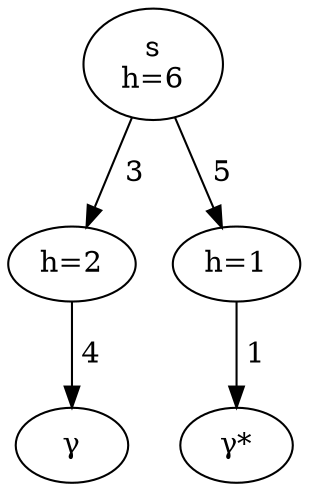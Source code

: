digraph G
{
graph [rankdir = TB]
	Root [label="s\nh=6"];
	L1 [label="h=2"];
	R1 [label="h=1"];
	L2 [label="&#947;"]; #gamma
	R2 [label="&#947;*"];
	
	"Root"->"L1" [label=" 3"]
	"Root"->"R1" [label=" 5"]

	"L1"->"L2" [label=" 4"]
	"R1"->"R2" [label=" 1"]

}